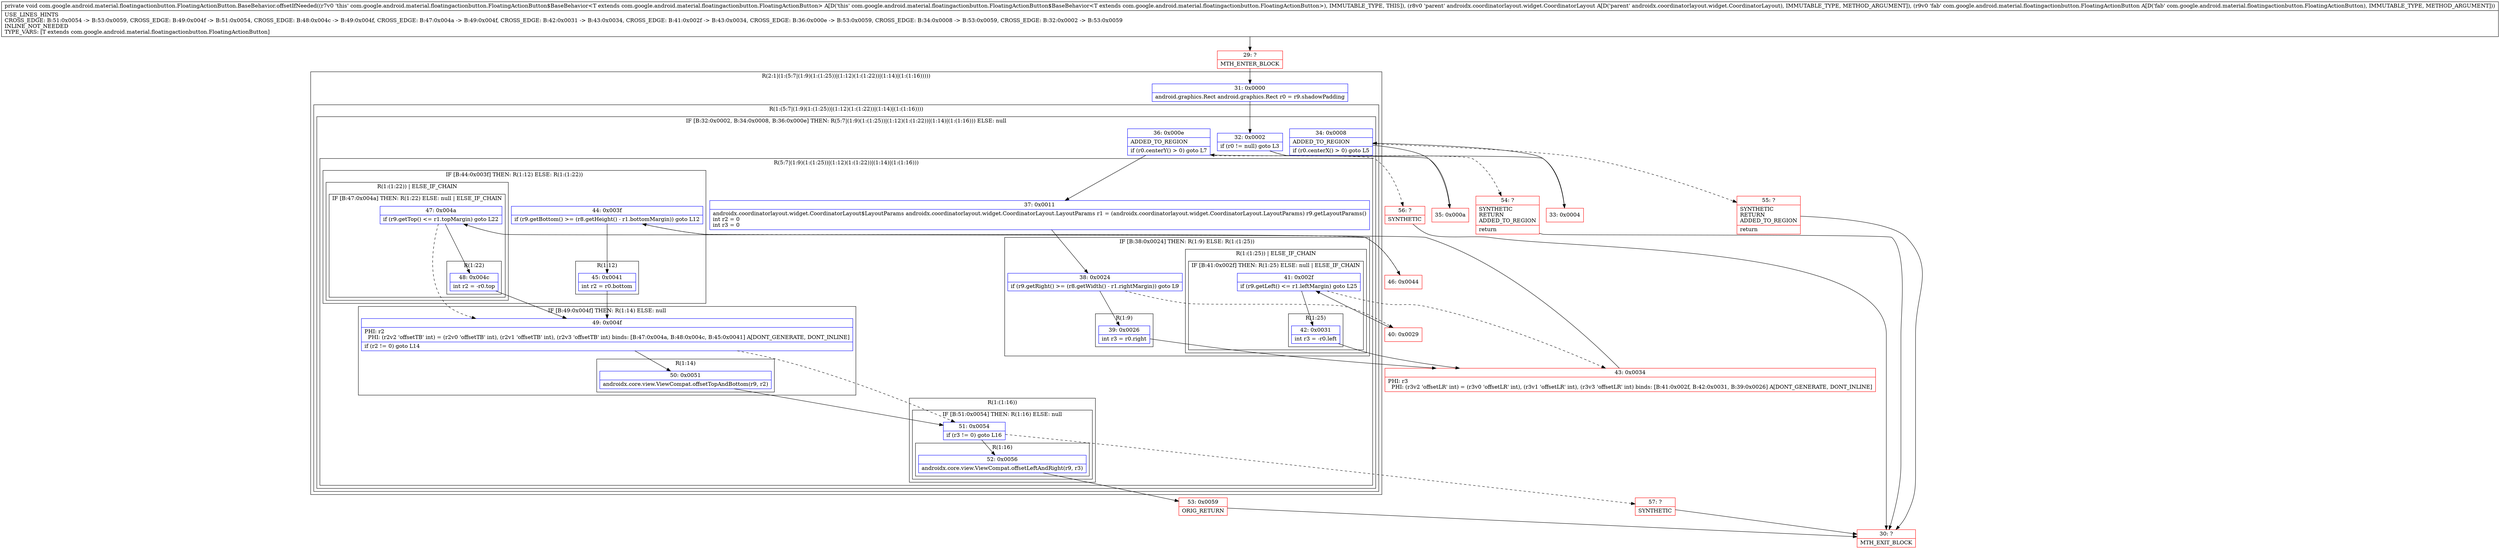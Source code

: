 digraph "CFG forcom.google.android.material.floatingactionbutton.FloatingActionButton.BaseBehavior.offsetIfNeeded(Landroidx\/coordinatorlayout\/widget\/CoordinatorLayout;Lcom\/google\/android\/material\/floatingactionbutton\/FloatingActionButton;)V" {
subgraph cluster_Region_1818299194 {
label = "R(2:1|(1:(5:7|(1:9)(1:(1:25))|(1:12)(1:(1:22))|(1:14)|(1:(1:16)))))";
node [shape=record,color=blue];
Node_31 [shape=record,label="{31\:\ 0x0000|android.graphics.Rect android.graphics.Rect r0 = r9.shadowPadding\l}"];
subgraph cluster_Region_625991393 {
label = "R(1:(5:7|(1:9)(1:(1:25))|(1:12)(1:(1:22))|(1:14)|(1:(1:16))))";
node [shape=record,color=blue];
subgraph cluster_IfRegion_1454198117 {
label = "IF [B:32:0x0002, B:34:0x0008, B:36:0x000e] THEN: R(5:7|(1:9)(1:(1:25))|(1:12)(1:(1:22))|(1:14)|(1:(1:16))) ELSE: null";
node [shape=record,color=blue];
Node_32 [shape=record,label="{32\:\ 0x0002|if (r0 != null) goto L3\l}"];
Node_34 [shape=record,label="{34\:\ 0x0008|ADDED_TO_REGION\l|if (r0.centerX() \> 0) goto L5\l}"];
Node_36 [shape=record,label="{36\:\ 0x000e|ADDED_TO_REGION\l|if (r0.centerY() \> 0) goto L7\l}"];
subgraph cluster_Region_901024707 {
label = "R(5:7|(1:9)(1:(1:25))|(1:12)(1:(1:22))|(1:14)|(1:(1:16)))";
node [shape=record,color=blue];
Node_37 [shape=record,label="{37\:\ 0x0011|androidx.coordinatorlayout.widget.CoordinatorLayout$LayoutParams androidx.coordinatorlayout.widget.CoordinatorLayout.LayoutParams r1 = (androidx.coordinatorlayout.widget.CoordinatorLayout.LayoutParams) r9.getLayoutParams()\lint r2 = 0\lint r3 = 0\l}"];
subgraph cluster_IfRegion_1303350673 {
label = "IF [B:38:0x0024] THEN: R(1:9) ELSE: R(1:(1:25))";
node [shape=record,color=blue];
Node_38 [shape=record,label="{38\:\ 0x0024|if (r9.getRight() \>= (r8.getWidth() \- r1.rightMargin)) goto L9\l}"];
subgraph cluster_Region_1053701400 {
label = "R(1:9)";
node [shape=record,color=blue];
Node_39 [shape=record,label="{39\:\ 0x0026|int r3 = r0.right\l}"];
}
subgraph cluster_Region_1159629728 {
label = "R(1:(1:25)) | ELSE_IF_CHAIN\l";
node [shape=record,color=blue];
subgraph cluster_IfRegion_911647265 {
label = "IF [B:41:0x002f] THEN: R(1:25) ELSE: null | ELSE_IF_CHAIN\l";
node [shape=record,color=blue];
Node_41 [shape=record,label="{41\:\ 0x002f|if (r9.getLeft() \<= r1.leftMargin) goto L25\l}"];
subgraph cluster_Region_582699799 {
label = "R(1:25)";
node [shape=record,color=blue];
Node_42 [shape=record,label="{42\:\ 0x0031|int r3 = \-r0.left\l}"];
}
}
}
}
subgraph cluster_IfRegion_618851705 {
label = "IF [B:44:0x003f] THEN: R(1:12) ELSE: R(1:(1:22))";
node [shape=record,color=blue];
Node_44 [shape=record,label="{44\:\ 0x003f|if (r9.getBottom() \>= (r8.getHeight() \- r1.bottomMargin)) goto L12\l}"];
subgraph cluster_Region_1189588129 {
label = "R(1:12)";
node [shape=record,color=blue];
Node_45 [shape=record,label="{45\:\ 0x0041|int r2 = r0.bottom\l}"];
}
subgraph cluster_Region_1035445241 {
label = "R(1:(1:22)) | ELSE_IF_CHAIN\l";
node [shape=record,color=blue];
subgraph cluster_IfRegion_890867893 {
label = "IF [B:47:0x004a] THEN: R(1:22) ELSE: null | ELSE_IF_CHAIN\l";
node [shape=record,color=blue];
Node_47 [shape=record,label="{47\:\ 0x004a|if (r9.getTop() \<= r1.topMargin) goto L22\l}"];
subgraph cluster_Region_2057111421 {
label = "R(1:22)";
node [shape=record,color=blue];
Node_48 [shape=record,label="{48\:\ 0x004c|int r2 = \-r0.top\l}"];
}
}
}
}
subgraph cluster_IfRegion_82530434 {
label = "IF [B:49:0x004f] THEN: R(1:14) ELSE: null";
node [shape=record,color=blue];
Node_49 [shape=record,label="{49\:\ 0x004f|PHI: r2 \l  PHI: (r2v2 'offsetTB' int) = (r2v0 'offsetTB' int), (r2v1 'offsetTB' int), (r2v3 'offsetTB' int) binds: [B:47:0x004a, B:48:0x004c, B:45:0x0041] A[DONT_GENERATE, DONT_INLINE]\l|if (r2 != 0) goto L14\l}"];
subgraph cluster_Region_120569236 {
label = "R(1:14)";
node [shape=record,color=blue];
Node_50 [shape=record,label="{50\:\ 0x0051|androidx.core.view.ViewCompat.offsetTopAndBottom(r9, r2)\l}"];
}
}
subgraph cluster_Region_1205309985 {
label = "R(1:(1:16))";
node [shape=record,color=blue];
subgraph cluster_IfRegion_882180397 {
label = "IF [B:51:0x0054] THEN: R(1:16) ELSE: null";
node [shape=record,color=blue];
Node_51 [shape=record,label="{51\:\ 0x0054|if (r3 != 0) goto L16\l}"];
subgraph cluster_Region_1307620146 {
label = "R(1:16)";
node [shape=record,color=blue];
Node_52 [shape=record,label="{52\:\ 0x0056|androidx.core.view.ViewCompat.offsetLeftAndRight(r9, r3)\l}"];
}
}
}
}
}
}
}
Node_29 [shape=record,color=red,label="{29\:\ ?|MTH_ENTER_BLOCK\l}"];
Node_33 [shape=record,color=red,label="{33\:\ 0x0004}"];
Node_35 [shape=record,color=red,label="{35\:\ 0x000a}"];
Node_43 [shape=record,color=red,label="{43\:\ 0x0034|PHI: r3 \l  PHI: (r3v2 'offsetLR' int) = (r3v0 'offsetLR' int), (r3v1 'offsetLR' int), (r3v3 'offsetLR' int) binds: [B:41:0x002f, B:42:0x0031, B:39:0x0026] A[DONT_GENERATE, DONT_INLINE]\l}"];
Node_53 [shape=record,color=red,label="{53\:\ 0x0059|ORIG_RETURN\l}"];
Node_30 [shape=record,color=red,label="{30\:\ ?|MTH_EXIT_BLOCK\l}"];
Node_57 [shape=record,color=red,label="{57\:\ ?|SYNTHETIC\l}"];
Node_46 [shape=record,color=red,label="{46\:\ 0x0044}"];
Node_40 [shape=record,color=red,label="{40\:\ 0x0029}"];
Node_56 [shape=record,color=red,label="{56\:\ ?|SYNTHETIC\l}"];
Node_55 [shape=record,color=red,label="{55\:\ ?|SYNTHETIC\lRETURN\lADDED_TO_REGION\l|return\l}"];
Node_54 [shape=record,color=red,label="{54\:\ ?|SYNTHETIC\lRETURN\lADDED_TO_REGION\l|return\l}"];
MethodNode[shape=record,label="{private void com.google.android.material.floatingactionbutton.FloatingActionButton.BaseBehavior.offsetIfNeeded((r7v0 'this' com.google.android.material.floatingactionbutton.FloatingActionButton$BaseBehavior\<T extends com.google.android.material.floatingactionbutton.FloatingActionButton\> A[D('this' com.google.android.material.floatingactionbutton.FloatingActionButton$BaseBehavior\<T extends com.google.android.material.floatingactionbutton.FloatingActionButton\>), IMMUTABLE_TYPE, THIS]), (r8v0 'parent' androidx.coordinatorlayout.widget.CoordinatorLayout A[D('parent' androidx.coordinatorlayout.widget.CoordinatorLayout), IMMUTABLE_TYPE, METHOD_ARGUMENT]), (r9v0 'fab' com.google.android.material.floatingactionbutton.FloatingActionButton A[D('fab' com.google.android.material.floatingactionbutton.FloatingActionButton), IMMUTABLE_TYPE, METHOD_ARGUMENT]))  | USE_LINES_HINTS\lCROSS_EDGE: B:51:0x0054 \-\> B:53:0x0059, CROSS_EDGE: B:49:0x004f \-\> B:51:0x0054, CROSS_EDGE: B:48:0x004c \-\> B:49:0x004f, CROSS_EDGE: B:47:0x004a \-\> B:49:0x004f, CROSS_EDGE: B:42:0x0031 \-\> B:43:0x0034, CROSS_EDGE: B:41:0x002f \-\> B:43:0x0034, CROSS_EDGE: B:36:0x000e \-\> B:53:0x0059, CROSS_EDGE: B:34:0x0008 \-\> B:53:0x0059, CROSS_EDGE: B:32:0x0002 \-\> B:53:0x0059\lINLINE_NOT_NEEDED\lTYPE_VARS: [T extends com.google.android.material.floatingactionbutton.FloatingActionButton]\l}"];
MethodNode -> Node_29;Node_31 -> Node_32;
Node_32 -> Node_33;
Node_32 -> Node_54[style=dashed];
Node_34 -> Node_35;
Node_34 -> Node_55[style=dashed];
Node_36 -> Node_37;
Node_36 -> Node_56[style=dashed];
Node_37 -> Node_38;
Node_38 -> Node_39;
Node_38 -> Node_40[style=dashed];
Node_39 -> Node_43;
Node_41 -> Node_42;
Node_41 -> Node_43[style=dashed];
Node_42 -> Node_43;
Node_44 -> Node_45;
Node_44 -> Node_46[style=dashed];
Node_45 -> Node_49;
Node_47 -> Node_48;
Node_47 -> Node_49[style=dashed];
Node_48 -> Node_49;
Node_49 -> Node_50;
Node_49 -> Node_51[style=dashed];
Node_50 -> Node_51;
Node_51 -> Node_52;
Node_51 -> Node_57[style=dashed];
Node_52 -> Node_53;
Node_29 -> Node_31;
Node_33 -> Node_34;
Node_35 -> Node_36;
Node_43 -> Node_44;
Node_53 -> Node_30;
Node_57 -> Node_30;
Node_46 -> Node_47;
Node_40 -> Node_41;
Node_56 -> Node_30;
Node_55 -> Node_30;
Node_54 -> Node_30;
}

